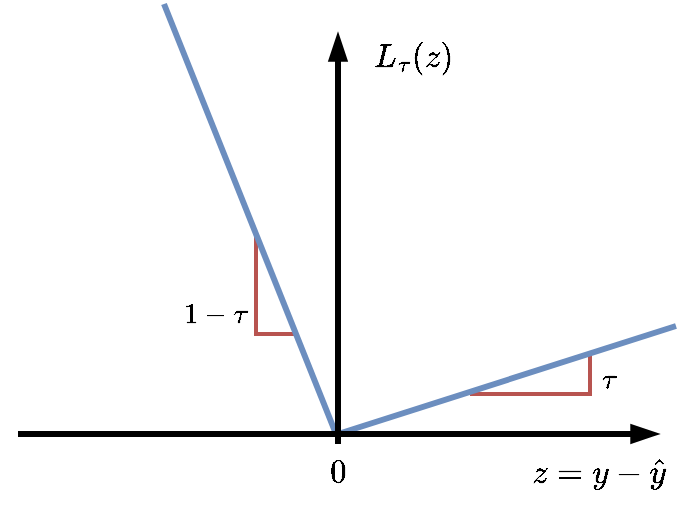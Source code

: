 <mxfile version="27.1.6">
  <diagram name="Page-1" id="bv914rU23m2iNC229-Wa">
    <mxGraphModel dx="1165" dy="363" grid="0" gridSize="10" guides="1" tooltips="1" connect="1" arrows="1" fold="1" page="1" pageScale="1" pageWidth="850" pageHeight="1100" math="1" shadow="0">
      <root>
        <mxCell id="0" />
        <mxCell id="1" parent="0" />
        <mxCell id="pW75CWfdBp7WY4xm1fC5-20" value="" style="endArrow=none;html=1;rounded=0;edgeStyle=elbowEdgeStyle;elbow=vertical;strokeWidth=2;fillColor=#f8cecc;strokeColor=#b85450;" parent="1" edge="1">
          <mxGeometry width="50" height="50" relative="1" as="geometry">
            <mxPoint x="466" y="300" as="sourcePoint" />
            <mxPoint x="526" y="280" as="targetPoint" />
            <Array as="points">
              <mxPoint x="506" y="300" />
            </Array>
          </mxGeometry>
        </mxCell>
        <mxCell id="pW75CWfdBp7WY4xm1fC5-19" value="" style="endArrow=none;html=1;rounded=0;edgeStyle=elbowEdgeStyle;elbow=vertical;strokeWidth=2;fillColor=#f8cecc;strokeColor=#b85450;" parent="1" edge="1">
          <mxGeometry width="50" height="50" relative="1" as="geometry">
            <mxPoint x="379" y="270" as="sourcePoint" />
            <mxPoint x="359" y="220" as="targetPoint" />
            <Array as="points">
              <mxPoint x="359" y="270" />
            </Array>
          </mxGeometry>
        </mxCell>
        <mxCell id="pW75CWfdBp7WY4xm1fC5-3" value="" style="endArrow=none;html=1;rounded=0;fillColor=#dae8fc;strokeColor=#6c8ebf;strokeWidth=3;" parent="1" edge="1">
          <mxGeometry width="50" height="50" relative="1" as="geometry">
            <mxPoint x="313" y="105" as="sourcePoint" />
            <mxPoint x="399" y="320" as="targetPoint" />
          </mxGeometry>
        </mxCell>
        <mxCell id="pW75CWfdBp7WY4xm1fC5-4" value="" style="endArrow=none;html=1;rounded=0;fillColor=#dae8fc;strokeColor=#6c8ebf;strokeWidth=3;" parent="1" edge="1">
          <mxGeometry width="50" height="50" relative="1" as="geometry">
            <mxPoint x="400" y="320" as="sourcePoint" />
            <mxPoint x="569" y="266" as="targetPoint" />
          </mxGeometry>
        </mxCell>
        <mxCell id="pW75CWfdBp7WY4xm1fC5-6" value="&lt;font style=&quot;font-size: 14px;&quot;&gt;$$0$$&lt;/font&gt;" style="text;html=1;align=center;verticalAlign=middle;whiteSpace=wrap;rounded=0;" parent="1" vertex="1">
          <mxGeometry x="390" y="331" width="20" height="16" as="geometry" />
        </mxCell>
        <mxCell id="pW75CWfdBp7WY4xm1fC5-7" value="&lt;font style=&quot;font-size: 14px;&quot;&gt;&lt;span style=&quot;background-color: light-dark(#ffffff, var(--ge-dark-color, #121212));&quot;&gt;$$z=y-\hat{y}$$&lt;/span&gt;&lt;/font&gt;" style="text;html=1;align=center;verticalAlign=middle;whiteSpace=wrap;rounded=0;" parent="1" vertex="1">
          <mxGeometry x="510" y="330" width="40" height="17" as="geometry" />
        </mxCell>
        <mxCell id="pW75CWfdBp7WY4xm1fC5-2" value="" style="endArrow=blockThin;html=1;rounded=0;endFill=1;strokeWidth=3;startSize=6;spacing=2;jumpSize=6;" parent="1" edge="1">
          <mxGeometry width="50" height="50" relative="1" as="geometry">
            <mxPoint x="400" y="325" as="sourcePoint" />
            <mxPoint x="400" y="120" as="targetPoint" />
          </mxGeometry>
        </mxCell>
        <mxCell id="pW75CWfdBp7WY4xm1fC5-1" value="" style="endArrow=blockThin;html=1;rounded=0;endFill=1;strokeWidth=3;" parent="1" edge="1">
          <mxGeometry width="50" height="50" relative="1" as="geometry">
            <mxPoint x="240" y="320" as="sourcePoint" />
            <mxPoint x="560" y="320" as="targetPoint" />
          </mxGeometry>
        </mxCell>
        <mxCell id="pW75CWfdBp7WY4xm1fC5-8" value="&lt;font style=&quot;font-size: 14px;&quot;&gt;$$L_\tau(z)$$&lt;/font&gt;" style="text;html=1;align=center;verticalAlign=middle;whiteSpace=wrap;rounded=0;" parent="1" vertex="1">
          <mxGeometry x="408" y="117" width="60" height="30" as="geometry" />
        </mxCell>
        <mxCell id="pW75CWfdBp7WY4xm1fC5-21" value="$$\tau$$" style="text;html=1;align=center;verticalAlign=middle;whiteSpace=wrap;rounded=0;" parent="1" vertex="1">
          <mxGeometry x="521" y="283" width="30" height="20" as="geometry" />
        </mxCell>
        <mxCell id="pW75CWfdBp7WY4xm1fC5-22" value="$$1-\tau$$" style="text;html=1;align=center;verticalAlign=middle;whiteSpace=wrap;rounded=0;" parent="1" vertex="1">
          <mxGeometry x="324" y="250" width="30" height="20" as="geometry" />
        </mxCell>
      </root>
    </mxGraphModel>
  </diagram>
</mxfile>
